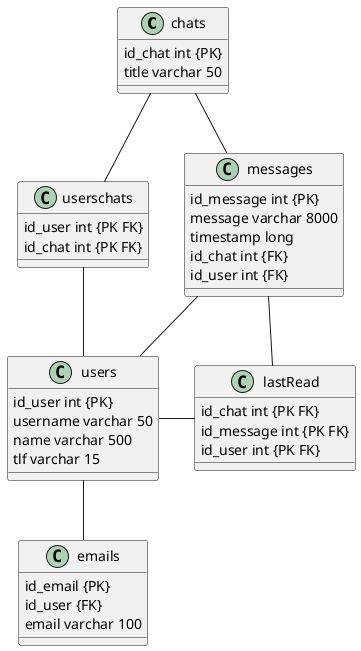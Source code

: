 @startuml
'https://plantuml.com/class-diagram

chats -- userschats
chats -- messages

userschats -- users

messages -- users
messages -- lastRead

users - lastRead
users -- emails

class chats{
    id_chat int {PK}
    title varchar 50
}

class userschats{
    id_user int {PK FK}
    id_chat int {PK FK}
}

class messages {
    id_message int {PK}
    message varchar 8000
    timestamp long
    id_chat int {FK}
    id_user int {FK}

}

class lastRead{
    id_chat int {PK FK}
    id_message int {PK FK}
    id_user int {PK FK}
}

class users {
    id_user int {PK}
    username varchar 50
    name varchar 500
    tlf varchar 15
}

class emails {
    id_email {PK}
    id_user {FK}
    email varchar 100
}

@enduml